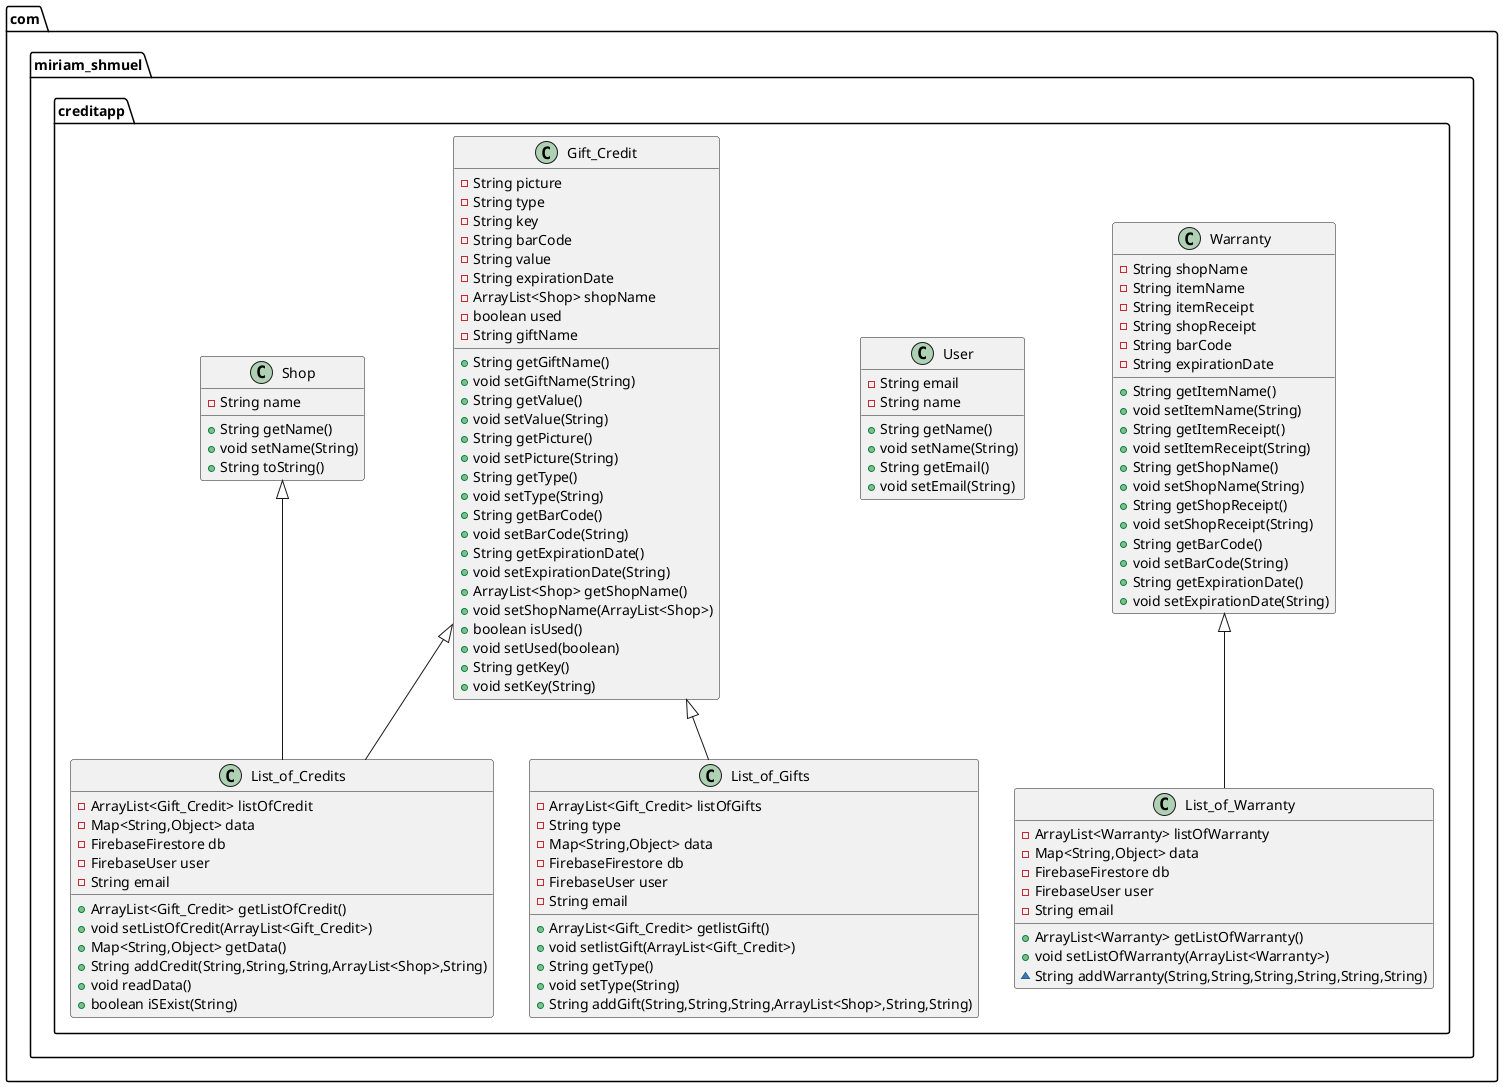 @startuml
class com.miriam_shmuel.creditapp.List_of_Credits {
- ArrayList<Gift_Credit> listOfCredit
- Map<String,Object> data
- FirebaseFirestore db
- FirebaseUser user
- String email
+ ArrayList<Gift_Credit> getListOfCredit()
+ void setListOfCredit(ArrayList<Gift_Credit>)
+ Map<String,Object> getData()
+ String addCredit(String,String,String,ArrayList<Shop>,String)
+ void readData()
+ boolean iSExist(String)
}

class com.miriam_shmuel.creditapp.Warranty {
- String shopName
- String itemName
- String itemReceipt
- String shopReceipt
- String barCode
- String expirationDate
+ String getItemName()
+ void setItemName(String)
+ String getItemReceipt()
+ void setItemReceipt(String)
+ String getShopName()
+ void setShopName(String)
+ String getShopReceipt()
+ void setShopReceipt(String)
+ String getBarCode()
+ void setBarCode(String)
+ String getExpirationDate()
+ void setExpirationDate(String)
}
class com.miriam_shmuel.creditapp.List_of_Warranty {
- ArrayList<Warranty> listOfWarranty
- Map<String,Object> data
- FirebaseFirestore db
- FirebaseUser user
- String email
+ ArrayList<Warranty> getListOfWarranty()
+ void setListOfWarranty(ArrayList<Warranty>)
~ String addWarranty(String,String,String,String,String,String)
}
class com.miriam_shmuel.creditapp.User {
- String email
- String name
+ String getName()
+ void setName(String)
+ String getEmail()
+ void setEmail(String)
}
class com.miriam_shmuel.creditapp.Gift_Credit {
- String picture
- String type
- String key
- String barCode
- String value
- String expirationDate
- ArrayList<Shop> shopName
- boolean used
- String giftName
+ String getGiftName()
+ void setGiftName(String)
+ String getValue()
+ void setValue(String)
+ String getPicture()
+ void setPicture(String)
+ String getType()
+ void setType(String)
+ String getBarCode()
+ void setBarCode(String)
+ String getExpirationDate()
+ void setExpirationDate(String)
+ ArrayList<Shop> getShopName()
+ void setShopName(ArrayList<Shop>)
+ boolean isUsed()
+ void setUsed(boolean)
+ String getKey()
+ void setKey(String)
}
class com.miriam_shmuel.creditapp.Shop {
- String name
+ String getName()
+ void setName(String)
+ String toString()
}
class com.miriam_shmuel.creditapp.List_of_Gifts {
- ArrayList<Gift_Credit> listOfGifts
- String type
- Map<String,Object> data
- FirebaseFirestore db
- FirebaseUser user
- String email
+ ArrayList<Gift_Credit> getlistGift()
+ void setlistGift(ArrayList<Gift_Credit>)
+ String getType()
+ void setType(String)
+ String addGift(String,String,String,ArrayList<Shop>,String,String)
}

com.miriam_shmuel.creditapp.Warranty <|-- com.miriam_shmuel.creditapp.List_of_Warranty
com.miriam_shmuel.creditapp.Gift_Credit <|-- com.miriam_shmuel.creditapp.List_of_Gifts
com.miriam_shmuel.creditapp.Gift_Credit <|-- com.miriam_shmuel.creditapp.List_of_Credits
com.miriam_shmuel.creditapp.Shop <|-- com.miriam_shmuel.creditapp.List_of_Credits




@enduml